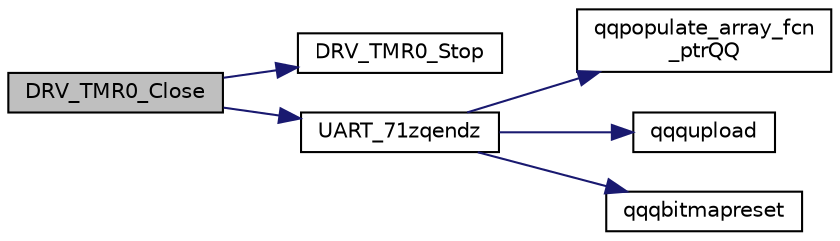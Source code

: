 digraph "DRV_TMR0_Close"
{
  edge [fontname="Helvetica",fontsize="10",labelfontname="Helvetica",labelfontsize="10"];
  node [fontname="Helvetica",fontsize="10",shape=record];
  rankdir="LR";
  Node102 [label="DRV_TMR0_Close",height=0.2,width=0.4,color="black", fillcolor="grey75", style="filled", fontcolor="black"];
  Node102 -> Node103 [color="midnightblue",fontsize="10",style="solid",fontname="Helvetica"];
  Node103 [label="DRV_TMR0_Stop",height=0.2,width=0.4,color="black", fillcolor="white", style="filled",URL="$inszt___u_a_r_t_8c.html#ac36fa2098e131c01739ccba39e23c70a"];
  Node102 -> Node104 [color="midnightblue",fontsize="10",style="solid",fontname="Helvetica"];
  Node104 [label="UART_71zqendz",height=0.2,width=0.4,color="black", fillcolor="white", style="filled",URL="$inszt___u_a_r_t_8c.html#a554df8fb4d2ec98c6717da3f7ee9f81d"];
  Node104 -> Node105 [color="midnightblue",fontsize="10",style="solid",fontname="Helvetica"];
  Node105 [label="qqpopulate_array_fcn\l_ptrQQ",height=0.2,width=0.4,color="black", fillcolor="white", style="filled",URL="$inszt___u_a_r_t_8c.html#a4ad6fa1bb94fc1c3ac2dc30925106081"];
  Node104 -> Node106 [color="midnightblue",fontsize="10",style="solid",fontname="Helvetica"];
  Node106 [label="qqqupload",height=0.2,width=0.4,color="black", fillcolor="white", style="filled",URL="$inszt___u_a_r_t_8c.html#a109761d7f84a96b5606e507bace276b5"];
  Node104 -> Node107 [color="midnightblue",fontsize="10",style="solid",fontname="Helvetica"];
  Node107 [label="qqqbitmapreset",height=0.2,width=0.4,color="black", fillcolor="white", style="filled",URL="$inszt___u_a_r_t_8c.html#a5688fceaed93ba591e78ee15ccb0187f"];
}
